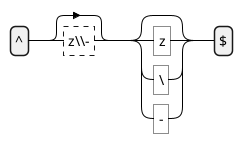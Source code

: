 {
  "sha1": "68b0wdzw3e3j7edkovz8bw3bn5jo6ig",
  "insertion": {
    "when": "2024-10-11T09:30:57.834Z",
    "url": "https://github.com/plantuml/plantuml/issues/1929",
    "user": "plantuml@gmail.com"
  }
}
@startregex
^[z\\-]?(z|\\|-)?$
@endregex
